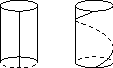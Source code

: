 settings.render=0;
import solids;
import three;
size(4cm,0);
currentprojection=orthographic((0, 1, .3));

revolution r1=cylinder((0, 0, 0), 1, pi, Z);

revolution r2=cylinder((4, 0, 0), 1, pi, Z);

path3 up =(4,1,0)--(4,1,pi);

triple  f(real t) {return (-sin(t),cos(t),t/2);}

path3 twist1=graph(f,0,pi/2);
path3 twist2=graph(f,pi/2,3*pi/2);
path3 twist3=graph(f,3*pi/2,2*pi);

draw(twist1);
draw(twist2,dashed);
draw(twist3);

draw(r1);
draw(r2);

draw(up);

